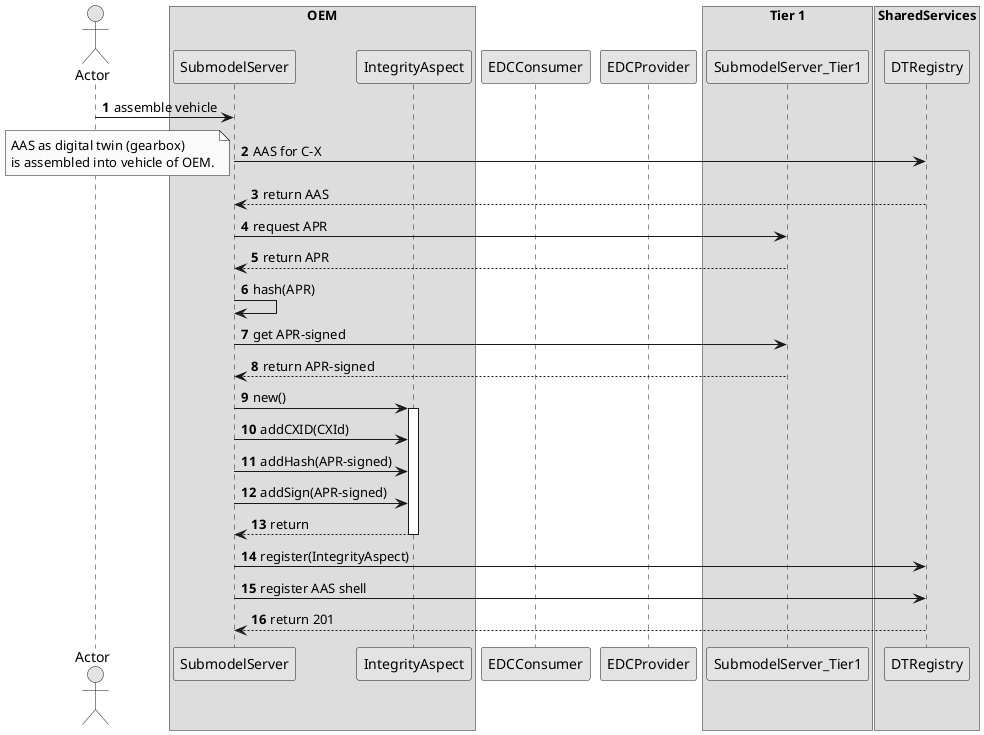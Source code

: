 @startuml
autonumber

skinparam monochrome true
skinparam shadowing false

actor Actor

Actor -> SubmodelServer : assemble vehicle
box OEM

participant SubmodelServer
participant IntegrityAspect
SubmodelServer -> DTRegistry : AAS for C-X
note left
  AAS as digital twin (gearbox)
  is assembled into vehicle of OEM.
end note
SubmodelServer <-- DTRegistry : return AAS
SubmodelServer -> SubmodelServer_Tier1 : request APR

SubmodelServer <-- SubmodelServer_Tier1: return APR
SubmodelServer -> SubmodelServer : hash(APR)
SubmodelServer -> SubmodelServer_Tier1 : get APR-signed

SubmodelServer <-- SubmodelServer_Tier1: return APR-signed

    SubmodelServer -> IntegrityAspect : new()
activate    IntegrityAspect
    SubmodelServer -> IntegrityAspect : addCXID(CXId)
    SubmodelServer -> IntegrityAspect : addHash(APR-signed)
    SubmodelServer -> IntegrityAspect : addSign(APR-signed)
    SubmodelServer <-- IntegrityAspect : return
deactivate IntegrityAspect
SubmodelServer -> DTRegistry : register(IntegrityAspect)
SubmodelServer -> DTRegistry : register AAS shell
SubmodelServer <-- DTRegistry : return 201
end box

participant EDCConsumer
participant EDCProvider

box Tier 1

participant SubmodelServer_Tier1
end box

box SharedServices
participant DTRegistry
end box
@enduml